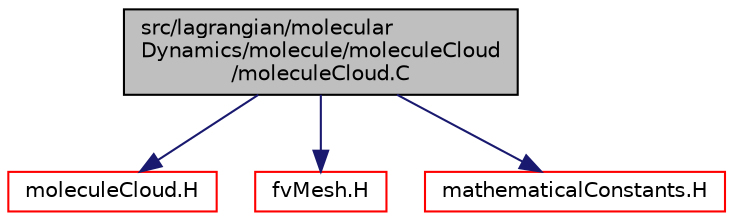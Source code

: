 digraph "src/lagrangian/molecularDynamics/molecule/moleculeCloud/moleculeCloud.C"
{
  bgcolor="transparent";
  edge [fontname="Helvetica",fontsize="10",labelfontname="Helvetica",labelfontsize="10"];
  node [fontname="Helvetica",fontsize="10",shape=record];
  Node0 [label="src/lagrangian/molecular\lDynamics/molecule/moleculeCloud\l/moleculeCloud.C",height=0.2,width=0.4,color="black", fillcolor="grey75", style="filled", fontcolor="black"];
  Node0 -> Node1 [color="midnightblue",fontsize="10",style="solid",fontname="Helvetica"];
  Node1 [label="moleculeCloud.H",height=0.2,width=0.4,color="red",URL="$a07136.html"];
  Node0 -> Node340 [color="midnightblue",fontsize="10",style="solid",fontname="Helvetica"];
  Node340 [label="fvMesh.H",height=0.2,width=0.4,color="red",URL="$a03719.html"];
  Node0 -> Node250 [color="midnightblue",fontsize="10",style="solid",fontname="Helvetica"];
  Node250 [label="mathematicalConstants.H",height=0.2,width=0.4,color="red",URL="$a10952.html"];
}
